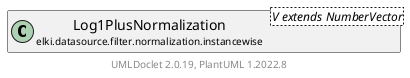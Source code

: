 @startuml
    remove .*\.(Instance|Par|Parameterizer|Factory)$
    set namespaceSeparator none
    hide empty fields
    hide empty methods

    class "<size:14>Log1PlusNormalization.Par\n<size:10>elki.datasource.filter.normalization.instancewise" as elki.datasource.filter.normalization.instancewise.Log1PlusNormalization.Par<V extends NumberVector> [[Log1PlusNormalization.Par.html]] {
        {static} +BOOST_ID: OptionID
        #boost: double
        +configure(Parameterization): void
        +make(): Log1PlusNormalization<V extends NumberVector>
    }

    interface "<size:14>Parameterizer\n<size:10>elki.utilities.optionhandling" as elki.utilities.optionhandling.Parameterizer [[../../../../utilities/optionhandling/Parameterizer.html]] {
        {abstract} +make(): Object
    }
    class "<size:14>Log1PlusNormalization\n<size:10>elki.datasource.filter.normalization.instancewise" as elki.datasource.filter.normalization.instancewise.Log1PlusNormalization<V extends NumberVector> [[Log1PlusNormalization.html]]

    elki.utilities.optionhandling.Parameterizer <|.. elki.datasource.filter.normalization.instancewise.Log1PlusNormalization.Par
    elki.datasource.filter.normalization.instancewise.Log1PlusNormalization +-- elki.datasource.filter.normalization.instancewise.Log1PlusNormalization.Par

    center footer UMLDoclet 2.0.19, PlantUML 1.2022.8
@enduml
